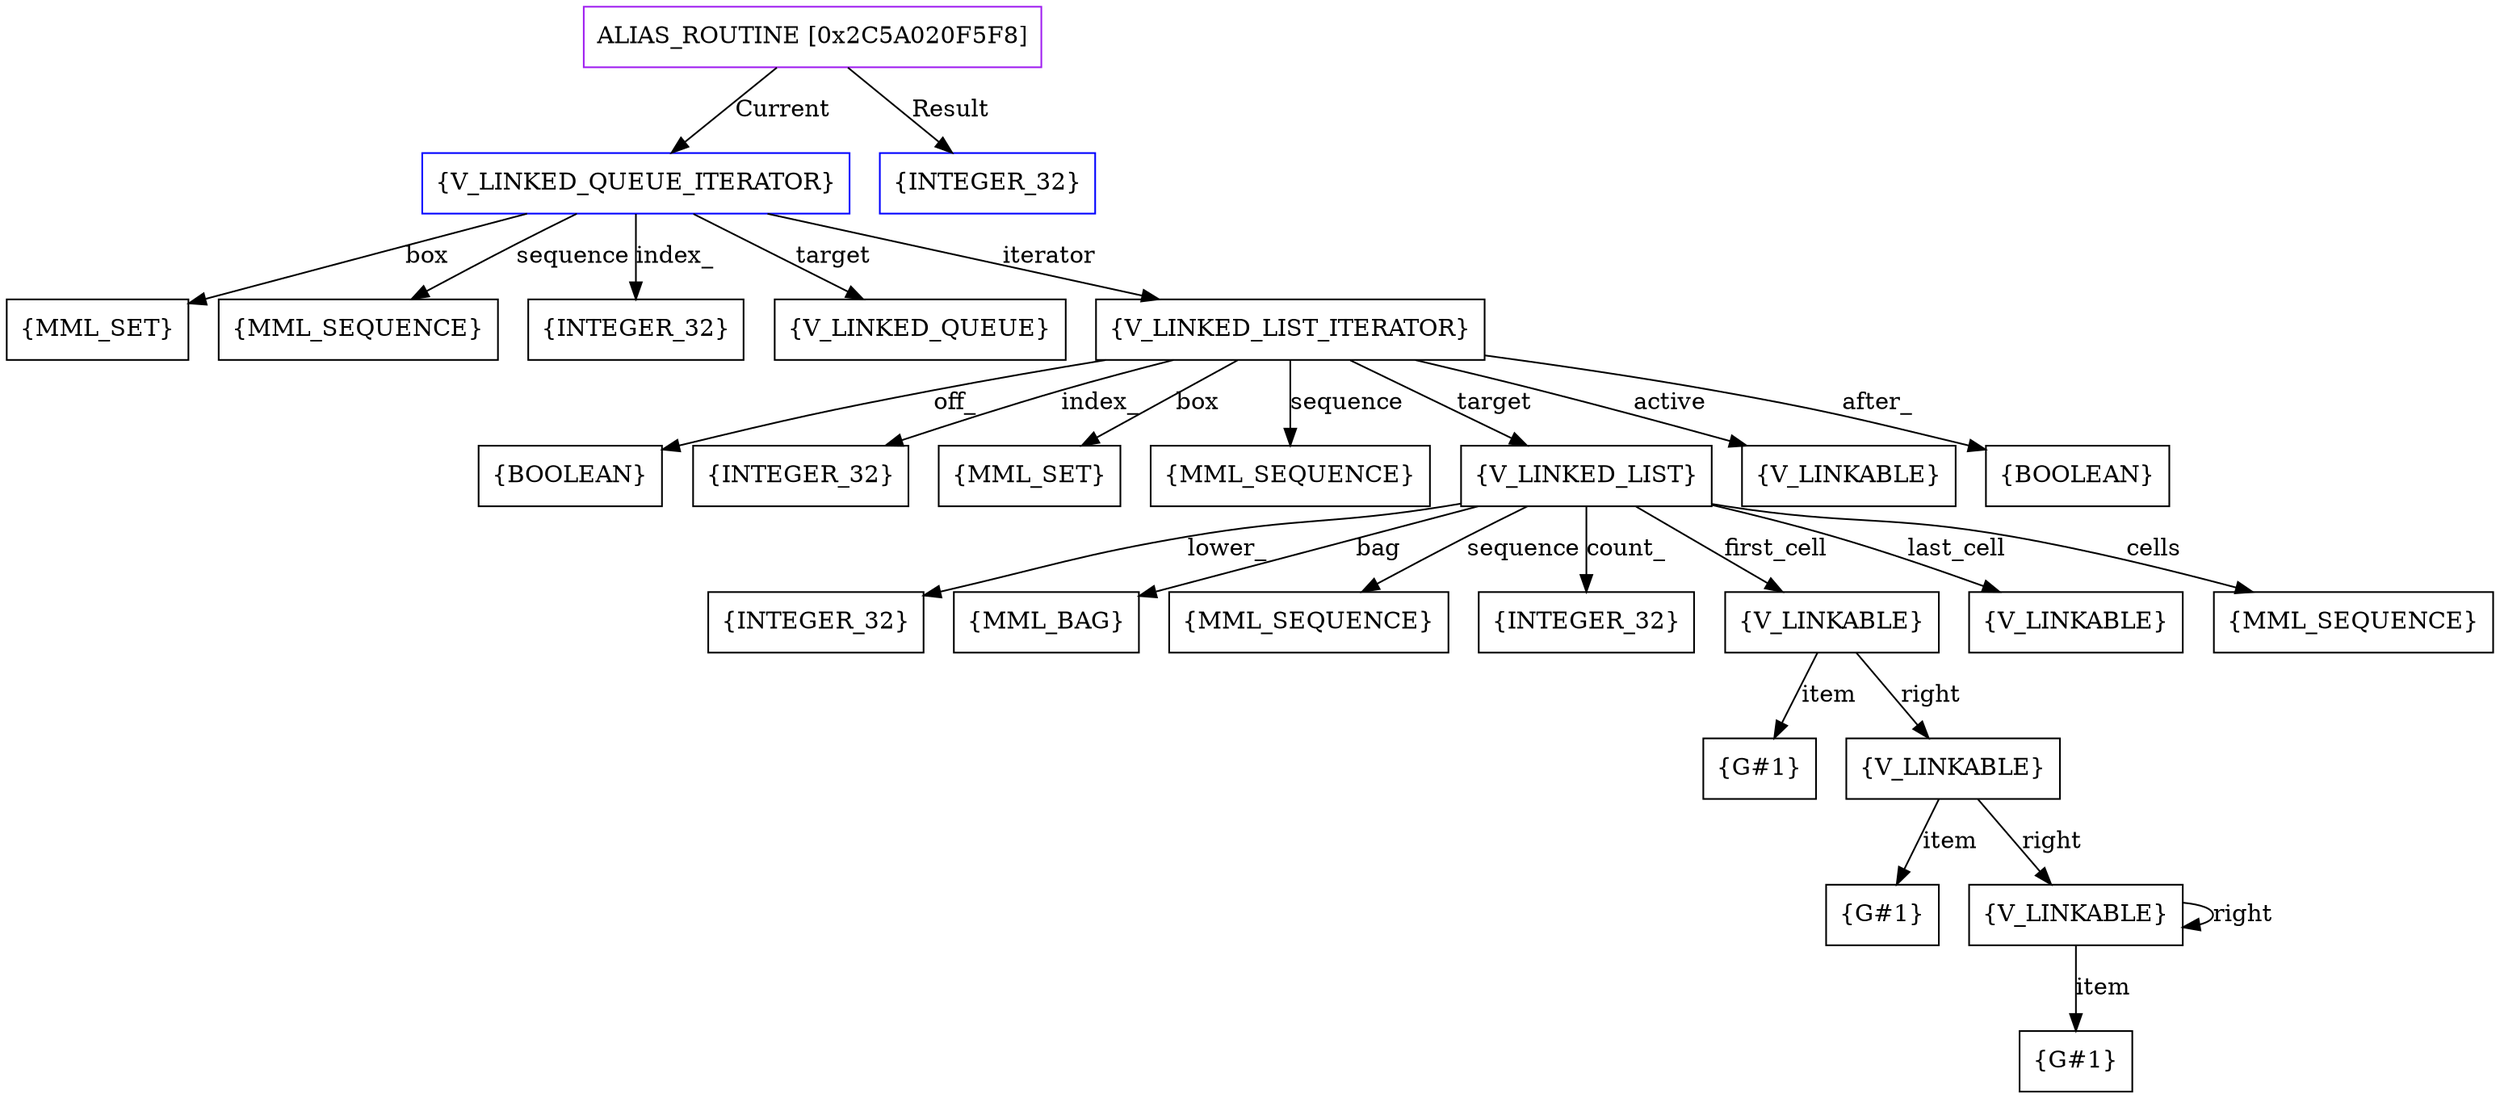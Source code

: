 digraph g {
	node [shape=box]
	b1[color=purple label=<ALIAS_ROUTINE [0x2C5A020F5F8]>]
	b2[color=blue label=<{V_LINKED_QUEUE_ITERATOR}>]
	b3[label=<{MML_SET}>]
	b4[label=<{MML_SEQUENCE}>]
	b5[label=<{INTEGER_32}>]
	b6[label=<{V_LINKED_QUEUE}>]
	b7[label=<{V_LINKED_LIST_ITERATOR}>]
	b8[label=<{BOOLEAN}>]
	b9[label=<{INTEGER_32}>]
	b10[label=<{MML_SET}>]
	b11[label=<{MML_SEQUENCE}>]
	b12[label=<{V_LINKED_LIST}>]
	b13[label=<{INTEGER_32}>]
	b14[label=<{MML_BAG}>]
	b15[label=<{MML_SEQUENCE}>]
	b16[label=<{INTEGER_32}>]
	b17[label=<{V_LINKABLE}>]
	b18[label=<{G#1}>]
	b19[label=<{V_LINKABLE}>]
	b20[label=<{G#1}>]
	b21[label=<{V_LINKABLE}>]
	b22[label=<{G#1}>]
	b23[label=<{V_LINKABLE}>]
	b24[label=<{MML_SEQUENCE}>]
	b25[label=<{V_LINKABLE}>]
	b26[label=<{BOOLEAN}>]
	b27[color=blue label=<{INTEGER_32}>]
	b1->b2[label=<Current>]
	b2->b3[label=<box>]
	b2->b4[label=<sequence>]
	b2->b5[label=<index_>]
	b2->b6[label=<target>]
	b2->b7[label=<iterator>]
	b7->b8[label=<off_>]
	b7->b9[label=<index_>]
	b7->b10[label=<box>]
	b7->b11[label=<sequence>]
	b7->b12[label=<target>]
	b12->b13[label=<lower_>]
	b12->b14[label=<bag>]
	b12->b15[label=<sequence>]
	b12->b16[label=<count_>]
	b12->b17[label=<first_cell>]
	b17->b18[label=<item>]
	b17->b19[label=<right>]
	b19->b20[label=<item>]
	b19->b21[label=<right>]
	b21->b22[label=<item>]
	b21->b21[label=<right>]
	b12->b23[label=<last_cell>]
	b12->b24[label=<cells>]
	b7->b25[label=<active>]
	b7->b26[label=<after_>]
	b1->b27[label=<Result>]
}
